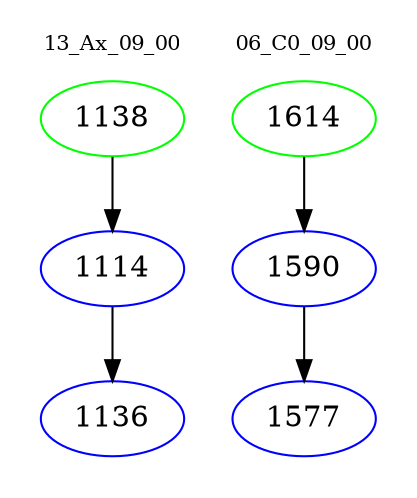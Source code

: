 digraph{
subgraph cluster_0 {
color = white
label = "13_Ax_09_00";
fontsize=10;
T0_1138 [label="1138", color="green"]
T0_1138 -> T0_1114 [color="black"]
T0_1114 [label="1114", color="blue"]
T0_1114 -> T0_1136 [color="black"]
T0_1136 [label="1136", color="blue"]
}
subgraph cluster_1 {
color = white
label = "06_C0_09_00";
fontsize=10;
T1_1614 [label="1614", color="green"]
T1_1614 -> T1_1590 [color="black"]
T1_1590 [label="1590", color="blue"]
T1_1590 -> T1_1577 [color="black"]
T1_1577 [label="1577", color="blue"]
}
}
